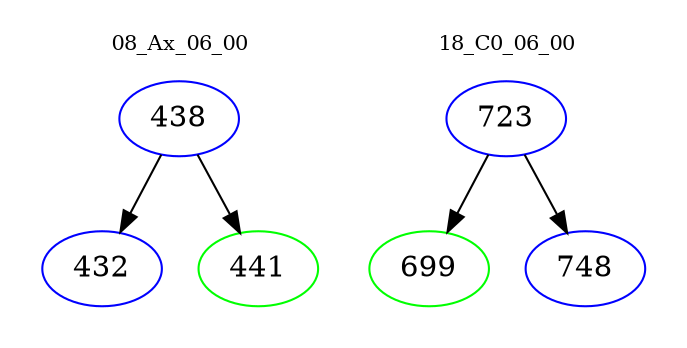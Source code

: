 digraph{
subgraph cluster_0 {
color = white
label = "08_Ax_06_00";
fontsize=10;
T0_438 [label="438", color="blue"]
T0_438 -> T0_432 [color="black"]
T0_432 [label="432", color="blue"]
T0_438 -> T0_441 [color="black"]
T0_441 [label="441", color="green"]
}
subgraph cluster_1 {
color = white
label = "18_C0_06_00";
fontsize=10;
T1_723 [label="723", color="blue"]
T1_723 -> T1_699 [color="black"]
T1_699 [label="699", color="green"]
T1_723 -> T1_748 [color="black"]
T1_748 [label="748", color="blue"]
}
}
